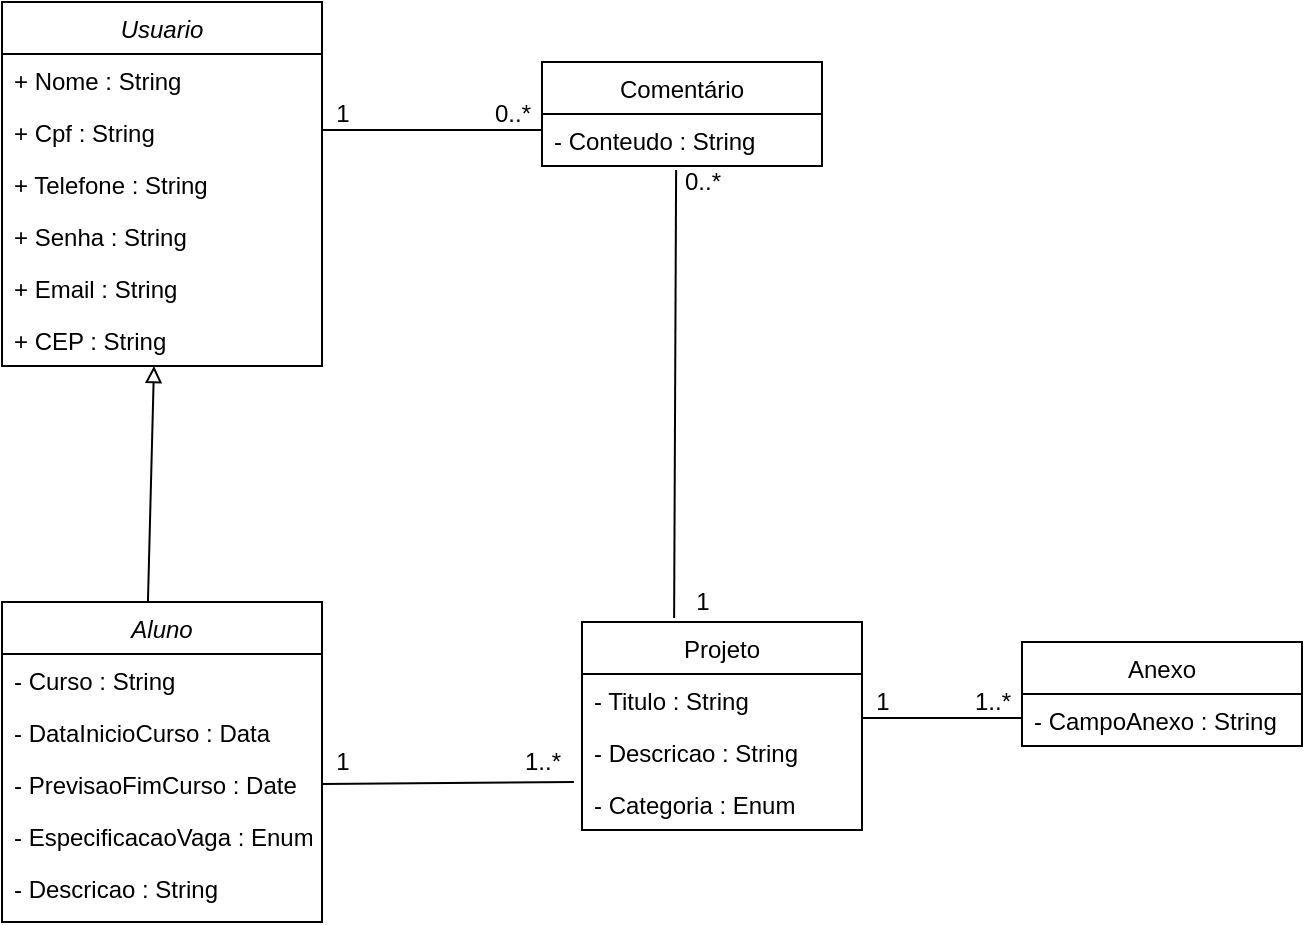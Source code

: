 <mxfile version="17.4.3" type="device"><diagram id="C5RBs43oDa-KdzZeNtuy" name="Page-1"><mxGraphModel dx="1103" dy="644" grid="1" gridSize="10" guides="1" tooltips="1" connect="1" arrows="1" fold="1" page="1" pageScale="1" pageWidth="827" pageHeight="1169" math="0" shadow="0"><root><mxCell id="WIyWlLk6GJQsqaUBKTNV-0"/><mxCell id="WIyWlLk6GJQsqaUBKTNV-1" parent="WIyWlLk6GJQsqaUBKTNV-0"/><mxCell id="zkfFHV4jXpPFQw0GAbJ--0" value="Usuario" style="swimlane;fontStyle=2;align=center;verticalAlign=top;childLayout=stackLayout;horizontal=1;startSize=26;horizontalStack=0;resizeParent=1;resizeLast=0;collapsible=1;marginBottom=0;rounded=0;shadow=0;strokeWidth=1;" parent="WIyWlLk6GJQsqaUBKTNV-1" vertex="1"><mxGeometry x="110" y="130" width="160" height="182" as="geometry"><mxRectangle x="230" y="140" width="160" height="26" as="alternateBounds"/></mxGeometry></mxCell><mxCell id="zkfFHV4jXpPFQw0GAbJ--1" value="+ Nome : String" style="text;align=left;verticalAlign=top;spacingLeft=4;spacingRight=4;overflow=hidden;rotatable=0;points=[[0,0.5],[1,0.5]];portConstraint=eastwest;" parent="zkfFHV4jXpPFQw0GAbJ--0" vertex="1"><mxGeometry y="26" width="160" height="26" as="geometry"/></mxCell><mxCell id="zkfFHV4jXpPFQw0GAbJ--2" value="+ Cpf : String" style="text;align=left;verticalAlign=top;spacingLeft=4;spacingRight=4;overflow=hidden;rotatable=0;points=[[0,0.5],[1,0.5]];portConstraint=eastwest;rounded=0;shadow=0;html=0;" parent="zkfFHV4jXpPFQw0GAbJ--0" vertex="1"><mxGeometry y="52" width="160" height="26" as="geometry"/></mxCell><mxCell id="zkfFHV4jXpPFQw0GAbJ--3" value="+ Telefone : String" style="text;align=left;verticalAlign=top;spacingLeft=4;spacingRight=4;overflow=hidden;rotatable=0;points=[[0,0.5],[1,0.5]];portConstraint=eastwest;rounded=0;shadow=0;html=0;" parent="zkfFHV4jXpPFQw0GAbJ--0" vertex="1"><mxGeometry y="78" width="160" height="26" as="geometry"/></mxCell><mxCell id="jv5Q3t9Ac57LedH75fiA-0" value="+ Senha : String" style="text;align=left;verticalAlign=top;spacingLeft=4;spacingRight=4;overflow=hidden;rotatable=0;points=[[0,0.5],[1,0.5]];portConstraint=eastwest;rounded=0;shadow=0;html=0;" vertex="1" parent="zkfFHV4jXpPFQw0GAbJ--0"><mxGeometry y="104" width="160" height="26" as="geometry"/></mxCell><mxCell id="jv5Q3t9Ac57LedH75fiA-1" value="+ Email : String" style="text;align=left;verticalAlign=top;spacingLeft=4;spacingRight=4;overflow=hidden;rotatable=0;points=[[0,0.5],[1,0.5]];portConstraint=eastwest;rounded=0;shadow=0;html=0;" vertex="1" parent="zkfFHV4jXpPFQw0GAbJ--0"><mxGeometry y="130" width="160" height="26" as="geometry"/></mxCell><mxCell id="jv5Q3t9Ac57LedH75fiA-4" value="+ CEP : String" style="text;align=left;verticalAlign=top;spacingLeft=4;spacingRight=4;overflow=hidden;rotatable=0;points=[[0,0.5],[1,0.5]];portConstraint=eastwest;rounded=0;shadow=0;html=0;" vertex="1" parent="zkfFHV4jXpPFQw0GAbJ--0"><mxGeometry y="156" width="160" height="26" as="geometry"/></mxCell><mxCell id="jv5Q3t9Ac57LedH75fiA-5" value="Comentário" style="swimlane;fontStyle=0;childLayout=stackLayout;horizontal=1;startSize=26;fillColor=none;horizontalStack=0;resizeParent=1;resizeParentMax=0;resizeLast=0;collapsible=1;marginBottom=0;" vertex="1" parent="WIyWlLk6GJQsqaUBKTNV-1"><mxGeometry x="380" y="160" width="140" height="52" as="geometry"/></mxCell><mxCell id="jv5Q3t9Ac57LedH75fiA-6" value="- Conteudo : String" style="text;strokeColor=none;fillColor=none;align=left;verticalAlign=top;spacingLeft=4;spacingRight=4;overflow=hidden;rotatable=0;points=[[0,0.5],[1,0.5]];portConstraint=eastwest;" vertex="1" parent="jv5Q3t9Ac57LedH75fiA-5"><mxGeometry y="26" width="140" height="26" as="geometry"/></mxCell><mxCell id="jv5Q3t9Ac57LedH75fiA-9" value="" style="line;strokeWidth=1;fillColor=none;align=left;verticalAlign=middle;spacingTop=-1;spacingLeft=3;spacingRight=3;rotatable=0;labelPosition=right;points=[];portConstraint=eastwest;" vertex="1" parent="WIyWlLk6GJQsqaUBKTNV-1"><mxGeometry x="270" y="190" width="110" height="8" as="geometry"/></mxCell><mxCell id="jv5Q3t9Ac57LedH75fiA-10" value="1" style="text;html=1;align=center;verticalAlign=middle;resizable=0;points=[];autosize=1;strokeColor=none;fillColor=none;" vertex="1" parent="WIyWlLk6GJQsqaUBKTNV-1"><mxGeometry x="270" y="176" width="20" height="20" as="geometry"/></mxCell><mxCell id="jv5Q3t9Ac57LedH75fiA-11" value="0..*" style="text;html=1;align=center;verticalAlign=middle;resizable=0;points=[];autosize=1;strokeColor=none;fillColor=none;" vertex="1" parent="WIyWlLk6GJQsqaUBKTNV-1"><mxGeometry x="350" y="176" width="30" height="20" as="geometry"/></mxCell><mxCell id="jv5Q3t9Ac57LedH75fiA-12" value="Projeto" style="swimlane;fontStyle=0;childLayout=stackLayout;horizontal=1;startSize=26;fillColor=none;horizontalStack=0;resizeParent=1;resizeParentMax=0;resizeLast=0;collapsible=1;marginBottom=0;" vertex="1" parent="WIyWlLk6GJQsqaUBKTNV-1"><mxGeometry x="400" y="440" width="140" height="104" as="geometry"/></mxCell><mxCell id="jv5Q3t9Ac57LedH75fiA-13" value="- Titulo : String" style="text;strokeColor=none;fillColor=none;align=left;verticalAlign=top;spacingLeft=4;spacingRight=4;overflow=hidden;rotatable=0;points=[[0,0.5],[1,0.5]];portConstraint=eastwest;" vertex="1" parent="jv5Q3t9Ac57LedH75fiA-12"><mxGeometry y="26" width="140" height="26" as="geometry"/></mxCell><mxCell id="jv5Q3t9Ac57LedH75fiA-14" value="- Descricao : String" style="text;strokeColor=none;fillColor=none;align=left;verticalAlign=top;spacingLeft=4;spacingRight=4;overflow=hidden;rotatable=0;points=[[0,0.5],[1,0.5]];portConstraint=eastwest;" vertex="1" parent="jv5Q3t9Ac57LedH75fiA-12"><mxGeometry y="52" width="140" height="26" as="geometry"/></mxCell><mxCell id="jv5Q3t9Ac57LedH75fiA-15" value="- Categoria : Enum" style="text;strokeColor=none;fillColor=none;align=left;verticalAlign=top;spacingLeft=4;spacingRight=4;overflow=hidden;rotatable=0;points=[[0,0.5],[1,0.5]];portConstraint=eastwest;" vertex="1" parent="jv5Q3t9Ac57LedH75fiA-12"><mxGeometry y="78" width="140" height="26" as="geometry"/></mxCell><mxCell id="jv5Q3t9Ac57LedH75fiA-16" value="Anexo" style="swimlane;fontStyle=0;childLayout=stackLayout;horizontal=1;startSize=26;fillColor=none;horizontalStack=0;resizeParent=1;resizeParentMax=0;resizeLast=0;collapsible=1;marginBottom=0;" vertex="1" parent="WIyWlLk6GJQsqaUBKTNV-1"><mxGeometry x="620" y="450" width="140" height="52" as="geometry"/></mxCell><mxCell id="jv5Q3t9Ac57LedH75fiA-17" value="- CampoAnexo : String" style="text;strokeColor=none;fillColor=none;align=left;verticalAlign=top;spacingLeft=4;spacingRight=4;overflow=hidden;rotatable=0;points=[[0,0.5],[1,0.5]];portConstraint=eastwest;" vertex="1" parent="jv5Q3t9Ac57LedH75fiA-16"><mxGeometry y="26" width="140" height="26" as="geometry"/></mxCell><mxCell id="jv5Q3t9Ac57LedH75fiA-20" value="" style="line;strokeWidth=1;fillColor=none;align=left;verticalAlign=middle;spacingTop=-1;spacingLeft=3;spacingRight=3;rotatable=0;labelPosition=right;points=[];portConstraint=eastwest;" vertex="1" parent="WIyWlLk6GJQsqaUBKTNV-1"><mxGeometry x="540" y="484" width="80" height="8" as="geometry"/></mxCell><mxCell id="jv5Q3t9Ac57LedH75fiA-21" value="1" style="text;html=1;align=center;verticalAlign=middle;resizable=0;points=[];autosize=1;strokeColor=none;fillColor=none;" vertex="1" parent="WIyWlLk6GJQsqaUBKTNV-1"><mxGeometry x="540" y="470" width="20" height="20" as="geometry"/></mxCell><mxCell id="jv5Q3t9Ac57LedH75fiA-22" value="1..*" style="text;html=1;align=center;verticalAlign=middle;resizable=0;points=[];autosize=1;strokeColor=none;fillColor=none;" vertex="1" parent="WIyWlLk6GJQsqaUBKTNV-1"><mxGeometry x="590" y="470" width="30" height="20" as="geometry"/></mxCell><mxCell id="jv5Q3t9Ac57LedH75fiA-24" value="" style="endArrow=none;html=1;rounded=0;entryX=0.479;entryY=1.077;entryDx=0;entryDy=0;entryPerimeter=0;exitX=0.329;exitY=-0.019;exitDx=0;exitDy=0;exitPerimeter=0;" edge="1" parent="WIyWlLk6GJQsqaUBKTNV-1" source="jv5Q3t9Ac57LedH75fiA-12" target="jv5Q3t9Ac57LedH75fiA-6"><mxGeometry width="50" height="50" relative="1" as="geometry"><mxPoint x="340" y="500" as="sourcePoint"/><mxPoint x="390" y="450" as="targetPoint"/></mxGeometry></mxCell><mxCell id="jv5Q3t9Ac57LedH75fiA-25" value="1" style="text;html=1;align=center;verticalAlign=middle;resizable=0;points=[];autosize=1;strokeColor=none;fillColor=none;" vertex="1" parent="WIyWlLk6GJQsqaUBKTNV-1"><mxGeometry x="450" y="420" width="20" height="20" as="geometry"/></mxCell><mxCell id="jv5Q3t9Ac57LedH75fiA-26" value="0..*" style="text;html=1;align=center;verticalAlign=middle;resizable=0;points=[];autosize=1;strokeColor=none;fillColor=none;" vertex="1" parent="WIyWlLk6GJQsqaUBKTNV-1"><mxGeometry x="445" y="210" width="30" height="20" as="geometry"/></mxCell><mxCell id="jv5Q3t9Ac57LedH75fiA-27" value="Aluno" style="swimlane;fontStyle=2;align=center;verticalAlign=top;childLayout=stackLayout;horizontal=1;startSize=26;horizontalStack=0;resizeParent=1;resizeLast=0;collapsible=1;marginBottom=0;rounded=0;shadow=0;strokeWidth=1;" vertex="1" parent="WIyWlLk6GJQsqaUBKTNV-1"><mxGeometry x="110" y="430" width="160" height="160" as="geometry"><mxRectangle x="230" y="140" width="160" height="26" as="alternateBounds"/></mxGeometry></mxCell><mxCell id="jv5Q3t9Ac57LedH75fiA-28" value="- Curso : String" style="text;align=left;verticalAlign=top;spacingLeft=4;spacingRight=4;overflow=hidden;rotatable=0;points=[[0,0.5],[1,0.5]];portConstraint=eastwest;" vertex="1" parent="jv5Q3t9Ac57LedH75fiA-27"><mxGeometry y="26" width="160" height="26" as="geometry"/></mxCell><mxCell id="jv5Q3t9Ac57LedH75fiA-29" value="- DataInicioCurso : Data" style="text;align=left;verticalAlign=top;spacingLeft=4;spacingRight=4;overflow=hidden;rotatable=0;points=[[0,0.5],[1,0.5]];portConstraint=eastwest;rounded=0;shadow=0;html=0;" vertex="1" parent="jv5Q3t9Ac57LedH75fiA-27"><mxGeometry y="52" width="160" height="26" as="geometry"/></mxCell><mxCell id="jv5Q3t9Ac57LedH75fiA-30" value="- PrevisaoFimCurso : Date" style="text;align=left;verticalAlign=top;spacingLeft=4;spacingRight=4;overflow=hidden;rotatable=0;points=[[0,0.5],[1,0.5]];portConstraint=eastwest;rounded=0;shadow=0;html=0;" vertex="1" parent="jv5Q3t9Ac57LedH75fiA-27"><mxGeometry y="78" width="160" height="26" as="geometry"/></mxCell><mxCell id="jv5Q3t9Ac57LedH75fiA-31" value="- EspecificacaoVaga : Enum" style="text;align=left;verticalAlign=top;spacingLeft=4;spacingRight=4;overflow=hidden;rotatable=0;points=[[0,0.5],[1,0.5]];portConstraint=eastwest;rounded=0;shadow=0;html=0;" vertex="1" parent="jv5Q3t9Ac57LedH75fiA-27"><mxGeometry y="104" width="160" height="26" as="geometry"/></mxCell><mxCell id="jv5Q3t9Ac57LedH75fiA-32" value="- Descricao : String" style="text;align=left;verticalAlign=top;spacingLeft=4;spacingRight=4;overflow=hidden;rotatable=0;points=[[0,0.5],[1,0.5]];portConstraint=eastwest;rounded=0;shadow=0;html=0;" vertex="1" parent="jv5Q3t9Ac57LedH75fiA-27"><mxGeometry y="130" width="160" height="26" as="geometry"/></mxCell><mxCell id="jv5Q3t9Ac57LedH75fiA-34" value="" style="endArrow=block;html=1;rounded=0;exitX=0.456;exitY=0;exitDx=0;exitDy=0;exitPerimeter=0;entryX=0.475;entryY=1;entryDx=0;entryDy=0;entryPerimeter=0;startArrow=none;startFill=0;endFill=0;" edge="1" parent="WIyWlLk6GJQsqaUBKTNV-1" source="jv5Q3t9Ac57LedH75fiA-27" target="jv5Q3t9Ac57LedH75fiA-4"><mxGeometry width="50" height="50" relative="1" as="geometry"><mxPoint x="310" y="420" as="sourcePoint"/><mxPoint x="360" y="370" as="targetPoint"/></mxGeometry></mxCell><mxCell id="jv5Q3t9Ac57LedH75fiA-35" value="" style="endArrow=none;html=1;rounded=0;exitX=1;exitY=0.5;exitDx=0;exitDy=0;entryX=-0.029;entryY=0.077;entryDx=0;entryDy=0;entryPerimeter=0;" edge="1" parent="WIyWlLk6GJQsqaUBKTNV-1" source="jv5Q3t9Ac57LedH75fiA-30" target="jv5Q3t9Ac57LedH75fiA-15"><mxGeometry width="50" height="50" relative="1" as="geometry"><mxPoint x="310" y="420" as="sourcePoint"/><mxPoint x="360" y="370" as="targetPoint"/></mxGeometry></mxCell><mxCell id="jv5Q3t9Ac57LedH75fiA-36" value="1..*" style="text;html=1;align=center;verticalAlign=middle;resizable=0;points=[];autosize=1;strokeColor=none;fillColor=none;" vertex="1" parent="WIyWlLk6GJQsqaUBKTNV-1"><mxGeometry x="365" y="500" width="30" height="20" as="geometry"/></mxCell><mxCell id="jv5Q3t9Ac57LedH75fiA-37" value="1" style="text;html=1;align=center;verticalAlign=middle;resizable=0;points=[];autosize=1;strokeColor=none;fillColor=none;" vertex="1" parent="WIyWlLk6GJQsqaUBKTNV-1"><mxGeometry x="270" y="500" width="20" height="20" as="geometry"/></mxCell></root></mxGraphModel></diagram></mxfile>